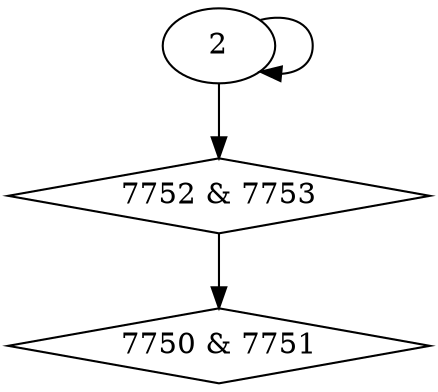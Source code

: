 digraph {
0 [label = "7750 & 7751", shape = diamond];
1 [label = "7752 & 7753", shape = diamond];
1 -> 0;
2 -> 1;
2 -> 2;
}
